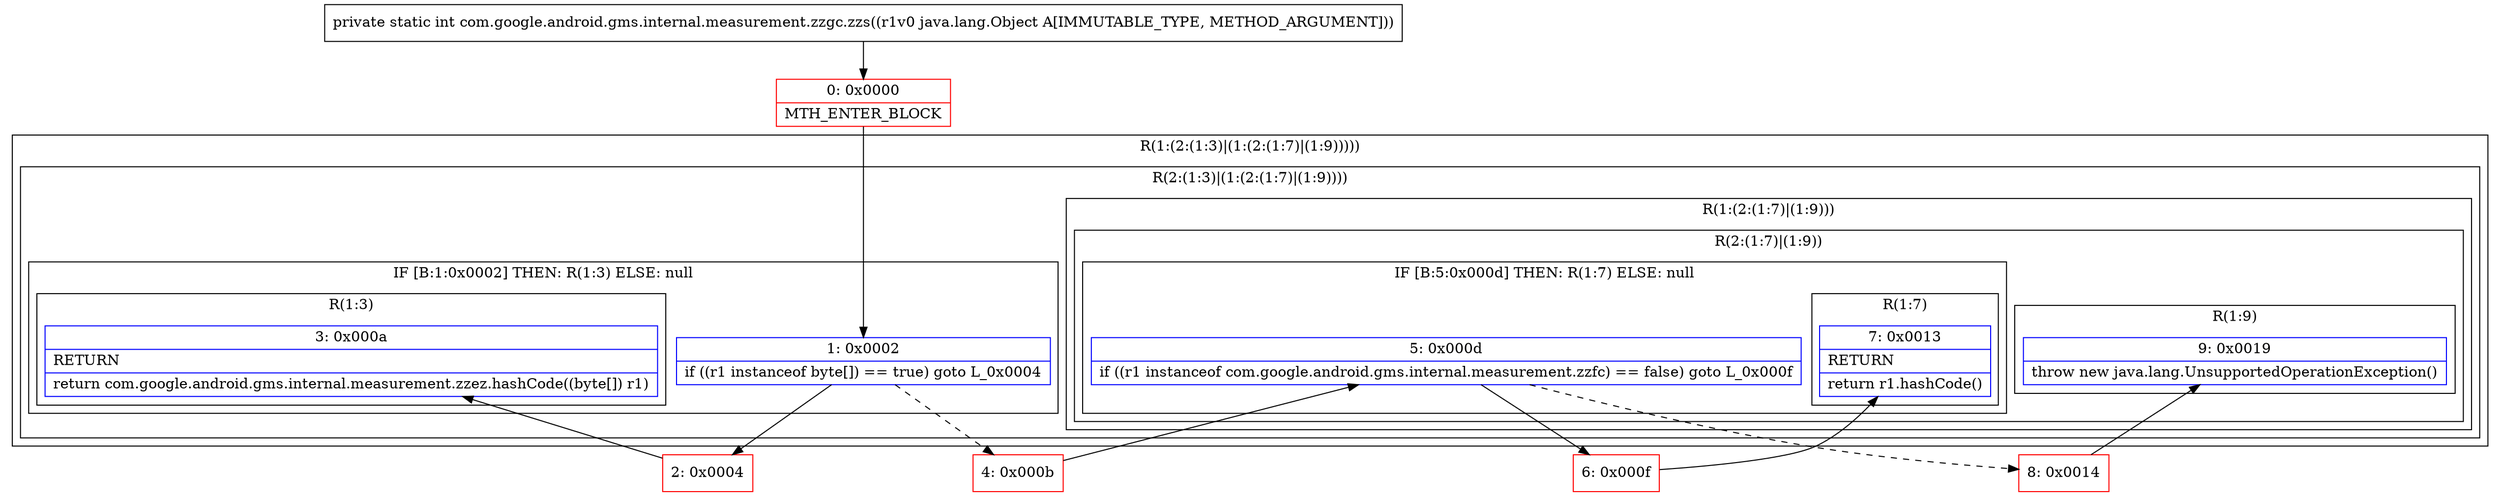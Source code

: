 digraph "CFG forcom.google.android.gms.internal.measurement.zzgc.zzs(Ljava\/lang\/Object;)I" {
subgraph cluster_Region_1478784302 {
label = "R(1:(2:(1:3)|(1:(2:(1:7)|(1:9)))))";
node [shape=record,color=blue];
subgraph cluster_Region_1165137032 {
label = "R(2:(1:3)|(1:(2:(1:7)|(1:9))))";
node [shape=record,color=blue];
subgraph cluster_IfRegion_790268675 {
label = "IF [B:1:0x0002] THEN: R(1:3) ELSE: null";
node [shape=record,color=blue];
Node_1 [shape=record,label="{1\:\ 0x0002|if ((r1 instanceof byte[]) == true) goto L_0x0004\l}"];
subgraph cluster_Region_1481309700 {
label = "R(1:3)";
node [shape=record,color=blue];
Node_3 [shape=record,label="{3\:\ 0x000a|RETURN\l|return com.google.android.gms.internal.measurement.zzez.hashCode((byte[]) r1)\l}"];
}
}
subgraph cluster_Region_599551270 {
label = "R(1:(2:(1:7)|(1:9)))";
node [shape=record,color=blue];
subgraph cluster_Region_1924889357 {
label = "R(2:(1:7)|(1:9))";
node [shape=record,color=blue];
subgraph cluster_IfRegion_151168202 {
label = "IF [B:5:0x000d] THEN: R(1:7) ELSE: null";
node [shape=record,color=blue];
Node_5 [shape=record,label="{5\:\ 0x000d|if ((r1 instanceof com.google.android.gms.internal.measurement.zzfc) == false) goto L_0x000f\l}"];
subgraph cluster_Region_104321328 {
label = "R(1:7)";
node [shape=record,color=blue];
Node_7 [shape=record,label="{7\:\ 0x0013|RETURN\l|return r1.hashCode()\l}"];
}
}
subgraph cluster_Region_1185044877 {
label = "R(1:9)";
node [shape=record,color=blue];
Node_9 [shape=record,label="{9\:\ 0x0019|throw new java.lang.UnsupportedOperationException()\l}"];
}
}
}
}
}
Node_0 [shape=record,color=red,label="{0\:\ 0x0000|MTH_ENTER_BLOCK\l}"];
Node_2 [shape=record,color=red,label="{2\:\ 0x0004}"];
Node_4 [shape=record,color=red,label="{4\:\ 0x000b}"];
Node_6 [shape=record,color=red,label="{6\:\ 0x000f}"];
Node_8 [shape=record,color=red,label="{8\:\ 0x0014}"];
MethodNode[shape=record,label="{private static int com.google.android.gms.internal.measurement.zzgc.zzs((r1v0 java.lang.Object A[IMMUTABLE_TYPE, METHOD_ARGUMENT])) }"];
MethodNode -> Node_0;
Node_1 -> Node_2;
Node_1 -> Node_4[style=dashed];
Node_5 -> Node_6;
Node_5 -> Node_8[style=dashed];
Node_0 -> Node_1;
Node_2 -> Node_3;
Node_4 -> Node_5;
Node_6 -> Node_7;
Node_8 -> Node_9;
}

